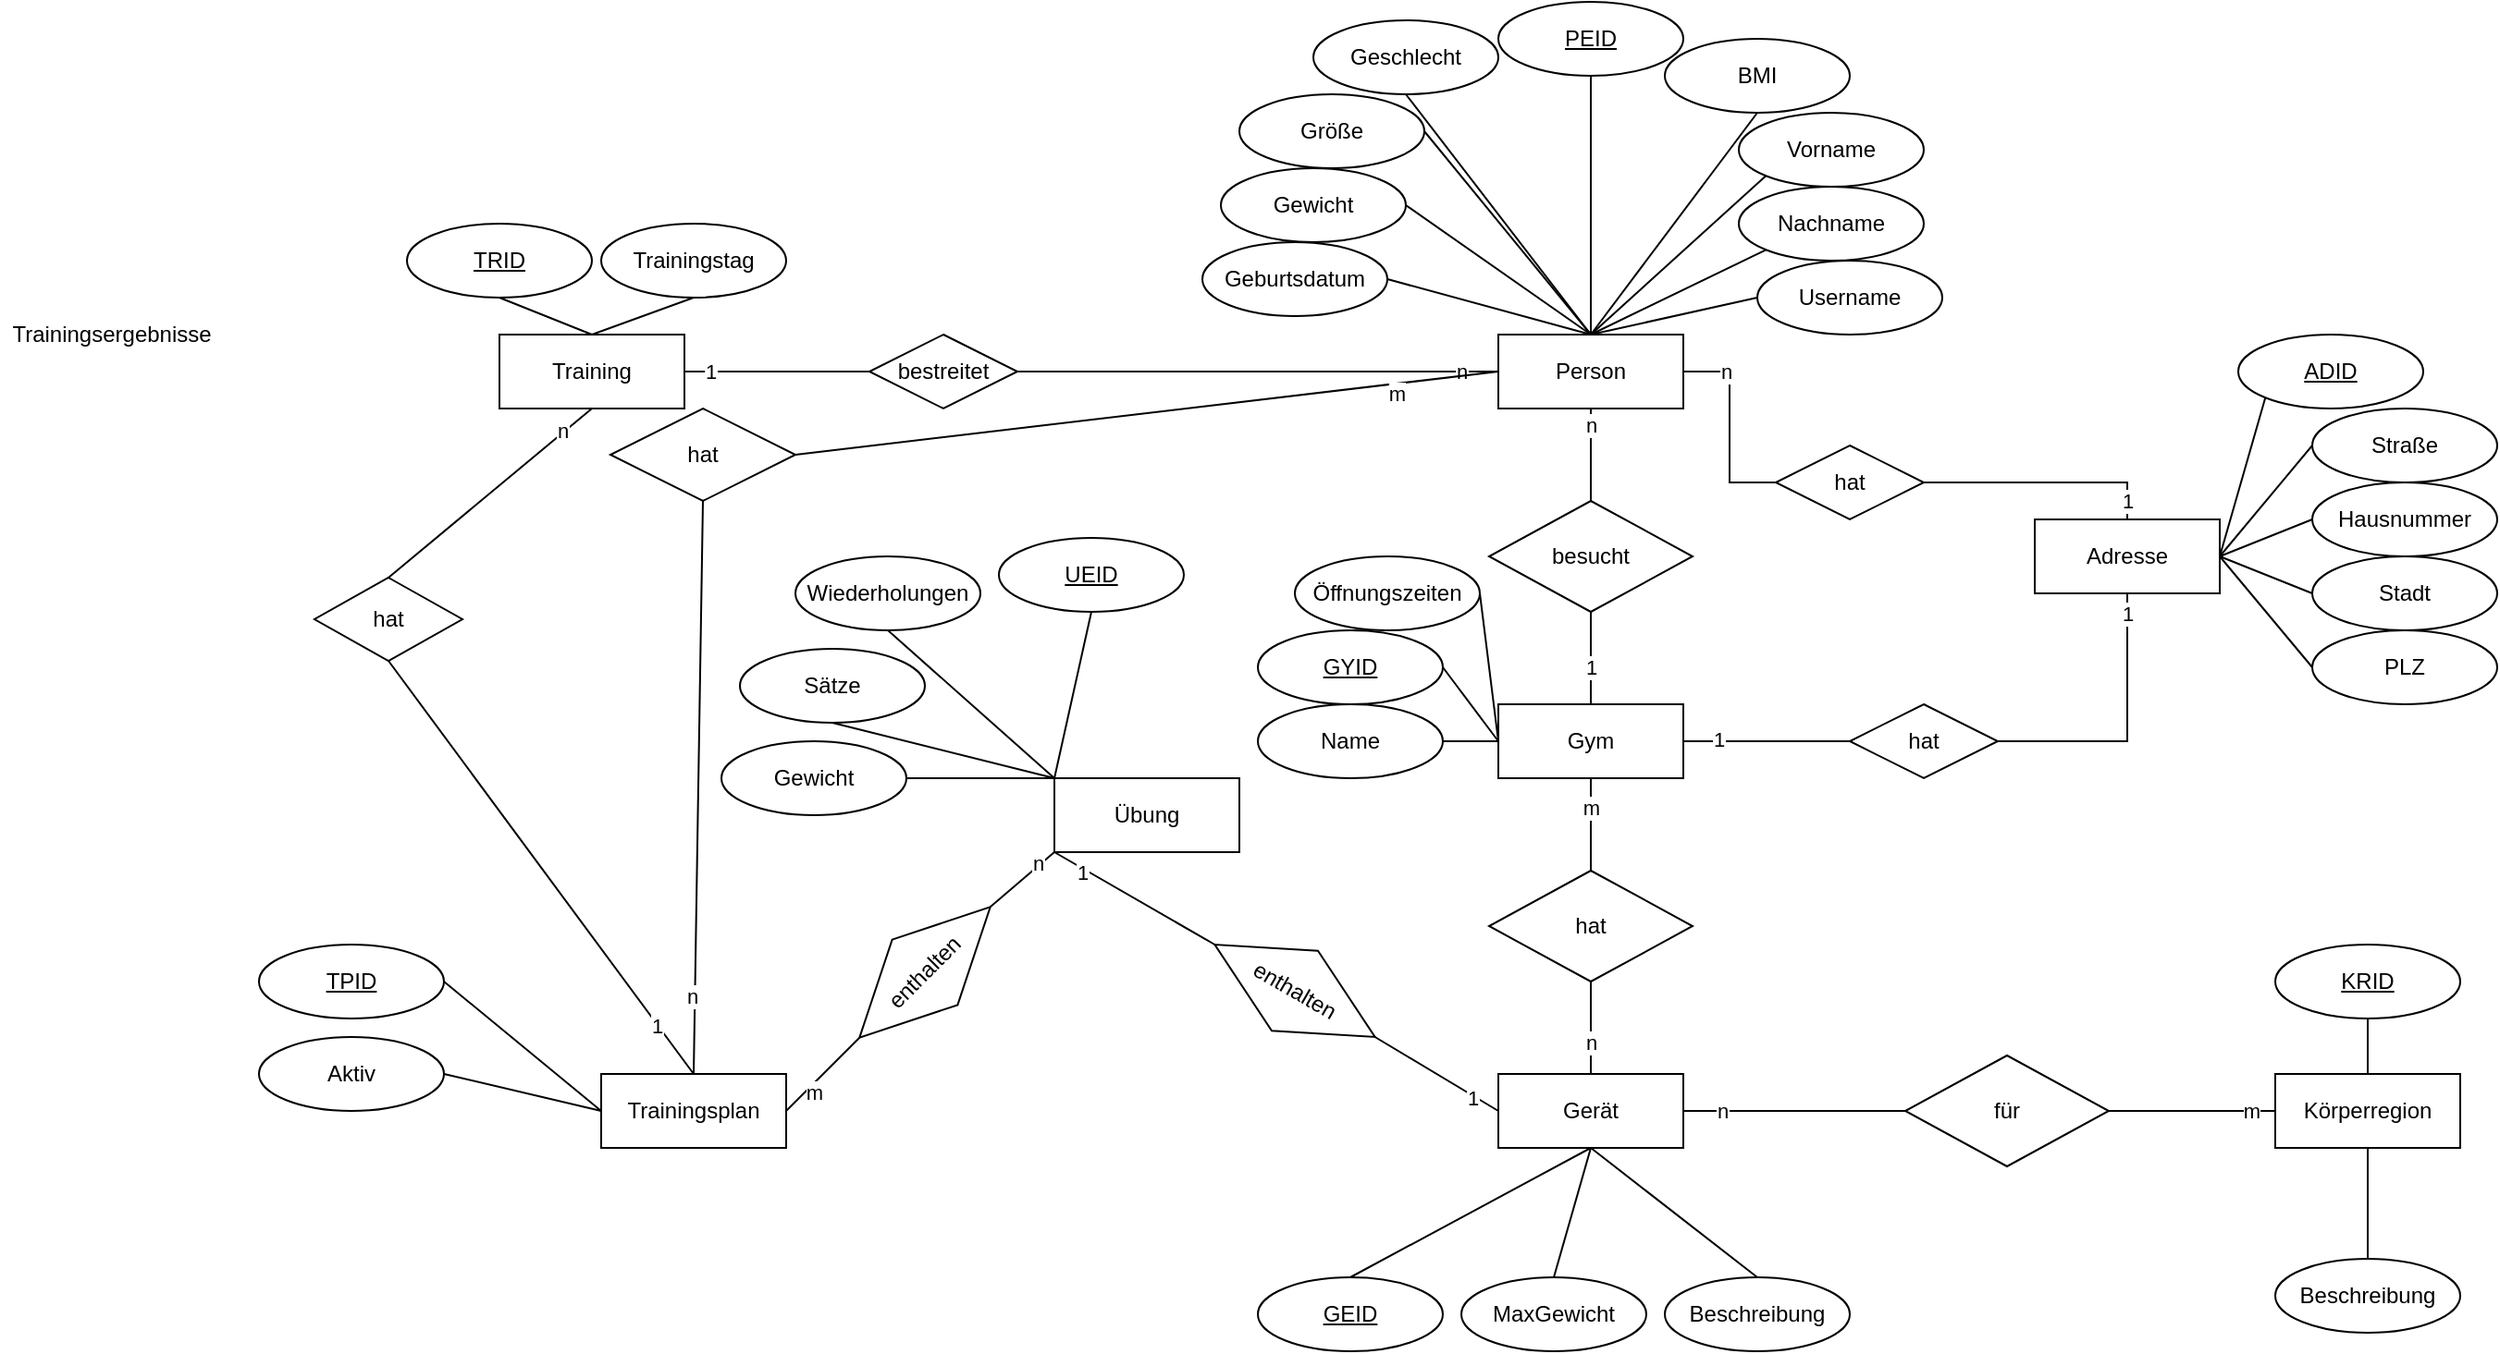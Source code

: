 <mxfile version="19.0.3" type="device"><diagram id="R2lEEEUBdFMjLlhIrx00" name="Page-1"><mxGraphModel dx="2426" dy="1065" grid="1" gridSize="10" guides="1" tooltips="1" connect="1" arrows="1" fold="1" page="1" pageScale="1" pageWidth="850" pageHeight="1100" math="0" shadow="0" extFonts="Permanent Marker^https://fonts.googleapis.com/css?family=Permanent+Marker"><root><mxCell id="0"/><mxCell id="1" parent="0"/><mxCell id="wEIFyuLLMiBeDVuU5zox-15" style="edgeStyle=orthogonalEdgeStyle;rounded=0;orthogonalLoop=1;jettySize=auto;html=1;exitX=0.5;exitY=1;exitDx=0;exitDy=0;entryX=0.5;entryY=0;entryDx=0;entryDy=0;endArrow=none;endFill=0;" parent="1" source="wEIFyuLLMiBeDVuU5zox-1" target="wEIFyuLLMiBeDVuU5zox-14" edge="1"><mxGeometry relative="1" as="geometry"><Array as="points"><mxPoint x="350" y="320"/><mxPoint x="350" y="320"/></Array></mxGeometry></mxCell><mxCell id="wEIFyuLLMiBeDVuU5zox-53" value="n" style="edgeLabel;html=1;align=center;verticalAlign=middle;resizable=0;points=[];" parent="wEIFyuLLMiBeDVuU5zox-15" vertex="1" connectable="0"><mxGeometry x="-0.78" y="1" relative="1" as="geometry"><mxPoint x="-1" y="3" as="offset"/></mxGeometry></mxCell><mxCell id="wEIFyuLLMiBeDVuU5zox-121" style="edgeStyle=none;rounded=0;orthogonalLoop=1;jettySize=auto;html=1;exitX=0;exitY=0.5;exitDx=0;exitDy=0;entryX=1;entryY=0.5;entryDx=0;entryDy=0;endArrow=none;endFill=0;" parent="1" source="wEIFyuLLMiBeDVuU5zox-1" target="wEIFyuLLMiBeDVuU5zox-120" edge="1"><mxGeometry relative="1" as="geometry"/></mxCell><mxCell id="wEIFyuLLMiBeDVuU5zox-124" value="n" style="edgeLabel;html=1;align=center;verticalAlign=middle;resizable=0;points=[];" parent="wEIFyuLLMiBeDVuU5zox-121" vertex="1" connectable="0"><mxGeometry x="-0.509" y="4" relative="1" as="geometry"><mxPoint x="44" y="-4" as="offset"/></mxGeometry></mxCell><mxCell id="-SJj57JJTZvG0uuW9S7T-10" style="edgeStyle=none;rounded=0;orthogonalLoop=1;jettySize=auto;html=1;exitX=0;exitY=0.5;exitDx=0;exitDy=0;endArrow=none;endFill=0;entryX=1;entryY=0.5;entryDx=0;entryDy=0;" parent="1" source="wEIFyuLLMiBeDVuU5zox-1" target="-SJj57JJTZvG0uuW9S7T-9" edge="1"><mxGeometry relative="1" as="geometry"/></mxCell><mxCell id="-SJj57JJTZvG0uuW9S7T-13" value="m" style="edgeLabel;html=1;align=center;verticalAlign=middle;resizable=0;points=[];" parent="-SJj57JJTZvG0uuW9S7T-10" vertex="1" connectable="0"><mxGeometry x="-0.708" y="5" relative="1" as="geometry"><mxPoint as="offset"/></mxGeometry></mxCell><mxCell id="wEIFyuLLMiBeDVuU5zox-1" value="Person" style="whiteSpace=wrap;html=1;align=center;" parent="1" vertex="1"><mxGeometry x="300" y="240" width="100" height="40" as="geometry"/></mxCell><mxCell id="wEIFyuLLMiBeDVuU5zox-24" style="edgeStyle=orthogonalEdgeStyle;rounded=0;orthogonalLoop=1;jettySize=auto;html=1;exitX=0.5;exitY=1;exitDx=0;exitDy=0;entryX=0.5;entryY=0;entryDx=0;entryDy=0;endArrow=none;endFill=0;" parent="1" source="wEIFyuLLMiBeDVuU5zox-2" target="wEIFyuLLMiBeDVuU5zox-23" edge="1"><mxGeometry relative="1" as="geometry"><Array as="points"><mxPoint x="350" y="500"/><mxPoint x="350" y="500"/></Array></mxGeometry></mxCell><mxCell id="wEIFyuLLMiBeDVuU5zox-55" value="m" style="edgeLabel;html=1;align=center;verticalAlign=middle;resizable=0;points=[];" parent="wEIFyuLLMiBeDVuU5zox-24" vertex="1" connectable="0"><mxGeometry x="-0.377" y="1" relative="1" as="geometry"><mxPoint x="-1" as="offset"/></mxGeometry></mxCell><mxCell id="wEIFyuLLMiBeDVuU5zox-2" value="Gym" style="whiteSpace=wrap;html=1;align=center;" parent="1" vertex="1"><mxGeometry x="300" y="440" width="100" height="40" as="geometry"/></mxCell><mxCell id="wEIFyuLLMiBeDVuU5zox-27" style="edgeStyle=orthogonalEdgeStyle;rounded=0;orthogonalLoop=1;jettySize=auto;html=1;exitX=1;exitY=0.5;exitDx=0;exitDy=0;endArrow=none;endFill=0;" parent="1" source="wEIFyuLLMiBeDVuU5zox-3" target="wEIFyuLLMiBeDVuU5zox-26" edge="1"><mxGeometry relative="1" as="geometry"/></mxCell><mxCell id="wEIFyuLLMiBeDVuU5zox-57" value="n" style="edgeLabel;html=1;align=center;verticalAlign=middle;resizable=0;points=[];" parent="wEIFyuLLMiBeDVuU5zox-27" vertex="1" connectable="0"><mxGeometry x="-0.649" relative="1" as="geometry"><mxPoint as="offset"/></mxGeometry></mxCell><mxCell id="wEIFyuLLMiBeDVuU5zox-3" value="Gerät" style="whiteSpace=wrap;html=1;align=center;" parent="1" vertex="1"><mxGeometry x="300" y="640" width="100" height="40" as="geometry"/></mxCell><mxCell id="wEIFyuLLMiBeDVuU5zox-4" value="Adresse" style="whiteSpace=wrap;html=1;align=center;" parent="1" vertex="1"><mxGeometry x="590" y="340" width="100" height="40" as="geometry"/></mxCell><mxCell id="wEIFyuLLMiBeDVuU5zox-5" value="Körperregion" style="whiteSpace=wrap;html=1;align=center;" parent="1" vertex="1"><mxGeometry x="720" y="640" width="100" height="40" as="geometry"/></mxCell><mxCell id="wEIFyuLLMiBeDVuU5zox-68" style="edgeStyle=none;rounded=0;orthogonalLoop=1;jettySize=auto;html=1;exitX=0.5;exitY=1;exitDx=0;exitDy=0;endArrow=none;endFill=0;" parent="1" source="wEIFyuLLMiBeDVuU5zox-6" edge="1"><mxGeometry relative="1" as="geometry"><mxPoint x="350" y="240" as="targetPoint"/></mxGeometry></mxCell><mxCell id="wEIFyuLLMiBeDVuU5zox-6" value="Geschlecht" style="ellipse;whiteSpace=wrap;html=1;align=center;" parent="1" vertex="1"><mxGeometry x="200" y="70" width="100" height="40" as="geometry"/></mxCell><mxCell id="wEIFyuLLMiBeDVuU5zox-65" style="edgeStyle=none;rounded=0;orthogonalLoop=1;jettySize=auto;html=1;exitX=1;exitY=0.5;exitDx=0;exitDy=0;entryX=0.5;entryY=0;entryDx=0;entryDy=0;endArrow=none;endFill=0;" parent="1" source="wEIFyuLLMiBeDVuU5zox-7" target="wEIFyuLLMiBeDVuU5zox-1" edge="1"><mxGeometry relative="1" as="geometry"/></mxCell><mxCell id="wEIFyuLLMiBeDVuU5zox-7" value="Geburtsdatum" style="ellipse;whiteSpace=wrap;html=1;align=center;" parent="1" vertex="1"><mxGeometry x="140" y="190" width="100" height="40" as="geometry"/></mxCell><mxCell id="wEIFyuLLMiBeDVuU5zox-66" style="edgeStyle=none;rounded=0;orthogonalLoop=1;jettySize=auto;html=1;exitX=1;exitY=0.5;exitDx=0;exitDy=0;endArrow=none;endFill=0;" parent="1" source="wEIFyuLLMiBeDVuU5zox-8" edge="1"><mxGeometry relative="1" as="geometry"><mxPoint x="350" y="240" as="targetPoint"/></mxGeometry></mxCell><mxCell id="wEIFyuLLMiBeDVuU5zox-8" value="Gewicht" style="ellipse;whiteSpace=wrap;html=1;align=center;" parent="1" vertex="1"><mxGeometry x="150" y="150" width="100" height="40" as="geometry"/></mxCell><mxCell id="wEIFyuLLMiBeDVuU5zox-67" style="edgeStyle=none;rounded=0;orthogonalLoop=1;jettySize=auto;html=1;exitX=1;exitY=0.5;exitDx=0;exitDy=0;endArrow=none;endFill=0;" parent="1" source="wEIFyuLLMiBeDVuU5zox-9" edge="1"><mxGeometry relative="1" as="geometry"><mxPoint x="350" y="240" as="targetPoint"/></mxGeometry></mxCell><mxCell id="wEIFyuLLMiBeDVuU5zox-9" value="Größe" style="ellipse;whiteSpace=wrap;html=1;align=center;" parent="1" vertex="1"><mxGeometry x="160" y="110" width="100" height="40" as="geometry"/></mxCell><mxCell id="wEIFyuLLMiBeDVuU5zox-69" style="edgeStyle=none;rounded=0;orthogonalLoop=1;jettySize=auto;html=1;exitX=0.5;exitY=1;exitDx=0;exitDy=0;endArrow=none;endFill=0;" parent="1" source="wEIFyuLLMiBeDVuU5zox-10" edge="1"><mxGeometry relative="1" as="geometry"><mxPoint x="350" y="240" as="targetPoint"/></mxGeometry></mxCell><mxCell id="wEIFyuLLMiBeDVuU5zox-10" value="BMI" style="ellipse;whiteSpace=wrap;html=1;align=center;" parent="1" vertex="1"><mxGeometry x="390" y="80" width="100" height="40" as="geometry"/></mxCell><mxCell id="wEIFyuLLMiBeDVuU5zox-72" style="edgeStyle=none;rounded=0;orthogonalLoop=1;jettySize=auto;html=1;exitX=0;exitY=0.5;exitDx=0;exitDy=0;entryX=0.5;entryY=0;entryDx=0;entryDy=0;endArrow=none;endFill=0;" parent="1" source="wEIFyuLLMiBeDVuU5zox-11" target="wEIFyuLLMiBeDVuU5zox-1" edge="1"><mxGeometry relative="1" as="geometry"/></mxCell><mxCell id="wEIFyuLLMiBeDVuU5zox-11" value="Username" style="ellipse;whiteSpace=wrap;html=1;align=center;" parent="1" vertex="1"><mxGeometry x="440" y="200" width="100" height="40" as="geometry"/></mxCell><mxCell id="wEIFyuLLMiBeDVuU5zox-71" style="edgeStyle=none;rounded=0;orthogonalLoop=1;jettySize=auto;html=1;exitX=0;exitY=1;exitDx=0;exitDy=0;endArrow=none;endFill=0;" parent="1" source="wEIFyuLLMiBeDVuU5zox-12" edge="1"><mxGeometry relative="1" as="geometry"><mxPoint x="350" y="240" as="targetPoint"/></mxGeometry></mxCell><mxCell id="wEIFyuLLMiBeDVuU5zox-12" value="Nachname" style="ellipse;whiteSpace=wrap;html=1;align=center;" parent="1" vertex="1"><mxGeometry x="430" y="160" width="100" height="40" as="geometry"/></mxCell><mxCell id="wEIFyuLLMiBeDVuU5zox-70" style="edgeStyle=none;rounded=0;orthogonalLoop=1;jettySize=auto;html=1;exitX=0;exitY=1;exitDx=0;exitDy=0;endArrow=none;endFill=0;" parent="1" source="wEIFyuLLMiBeDVuU5zox-13" edge="1"><mxGeometry relative="1" as="geometry"><mxPoint x="350" y="240" as="targetPoint"/></mxGeometry></mxCell><mxCell id="wEIFyuLLMiBeDVuU5zox-13" value="Vorname" style="ellipse;whiteSpace=wrap;html=1;align=center;" parent="1" vertex="1"><mxGeometry x="430" y="120" width="100" height="40" as="geometry"/></mxCell><mxCell id="wEIFyuLLMiBeDVuU5zox-16" style="edgeStyle=orthogonalEdgeStyle;rounded=0;orthogonalLoop=1;jettySize=auto;html=1;exitX=0.5;exitY=1;exitDx=0;exitDy=0;entryX=0.5;entryY=0;entryDx=0;entryDy=0;endArrow=none;endFill=0;" parent="1" source="wEIFyuLLMiBeDVuU5zox-14" target="wEIFyuLLMiBeDVuU5zox-2" edge="1"><mxGeometry relative="1" as="geometry"><Array as="points"><mxPoint x="350" y="400"/><mxPoint x="350" y="400"/></Array></mxGeometry></mxCell><mxCell id="wEIFyuLLMiBeDVuU5zox-54" value="1" style="edgeLabel;html=1;align=center;verticalAlign=middle;resizable=0;points=[];" parent="wEIFyuLLMiBeDVuU5zox-16" vertex="1" connectable="0"><mxGeometry x="0.703" y="-1" relative="1" as="geometry"><mxPoint x="1" y="-13" as="offset"/></mxGeometry></mxCell><mxCell id="wEIFyuLLMiBeDVuU5zox-14" value="besucht" style="shape=rhombus;perimeter=rhombusPerimeter;whiteSpace=wrap;html=1;align=center;" parent="1" vertex="1"><mxGeometry x="295" y="330" width="110" height="60" as="geometry"/></mxCell><mxCell id="wEIFyuLLMiBeDVuU5zox-18" style="edgeStyle=orthogonalEdgeStyle;rounded=0;orthogonalLoop=1;jettySize=auto;html=1;exitX=1;exitY=0.5;exitDx=0;exitDy=0;entryX=0.5;entryY=0;entryDx=0;entryDy=0;endArrow=none;endFill=0;" parent="1" source="wEIFyuLLMiBeDVuU5zox-17" target="wEIFyuLLMiBeDVuU5zox-4" edge="1"><mxGeometry relative="1" as="geometry"/></mxCell><mxCell id="wEIFyuLLMiBeDVuU5zox-51" value="1" style="edgeLabel;html=1;align=center;verticalAlign=middle;resizable=0;points=[];" parent="wEIFyuLLMiBeDVuU5zox-18" vertex="1" connectable="0"><mxGeometry x="0.538" relative="1" as="geometry"><mxPoint x="10" y="10" as="offset"/></mxGeometry></mxCell><mxCell id="wEIFyuLLMiBeDVuU5zox-19" style="edgeStyle=orthogonalEdgeStyle;rounded=0;orthogonalLoop=1;jettySize=auto;html=1;exitX=0;exitY=0.5;exitDx=0;exitDy=0;entryX=1;entryY=0.5;entryDx=0;entryDy=0;endArrow=none;endFill=0;" parent="1" source="wEIFyuLLMiBeDVuU5zox-17" target="wEIFyuLLMiBeDVuU5zox-1" edge="1"><mxGeometry relative="1" as="geometry"/></mxCell><mxCell id="wEIFyuLLMiBeDVuU5zox-50" value="n" style="edgeLabel;html=1;align=center;verticalAlign=middle;resizable=0;points=[];" parent="wEIFyuLLMiBeDVuU5zox-19" vertex="1" connectable="0"><mxGeometry x="0.592" relative="1" as="geometry"><mxPoint as="offset"/></mxGeometry></mxCell><mxCell id="wEIFyuLLMiBeDVuU5zox-17" value="hat" style="shape=rhombus;perimeter=rhombusPerimeter;whiteSpace=wrap;html=1;align=center;" parent="1" vertex="1"><mxGeometry x="450" y="300" width="80" height="40" as="geometry"/></mxCell><mxCell id="wEIFyuLLMiBeDVuU5zox-21" style="edgeStyle=orthogonalEdgeStyle;rounded=0;orthogonalLoop=1;jettySize=auto;html=1;exitX=0;exitY=0.5;exitDx=0;exitDy=0;entryX=1;entryY=0.5;entryDx=0;entryDy=0;endArrow=none;endFill=0;" parent="1" source="wEIFyuLLMiBeDVuU5zox-20" target="wEIFyuLLMiBeDVuU5zox-2" edge="1"><mxGeometry relative="1" as="geometry"/></mxCell><mxCell id="wEIFyuLLMiBeDVuU5zox-48" value="1" style="edgeLabel;html=1;align=center;verticalAlign=middle;resizable=0;points=[];" parent="wEIFyuLLMiBeDVuU5zox-21" vertex="1" connectable="0"><mxGeometry x="0.592" y="-1" relative="1" as="geometry"><mxPoint as="offset"/></mxGeometry></mxCell><mxCell id="wEIFyuLLMiBeDVuU5zox-22" style="edgeStyle=orthogonalEdgeStyle;rounded=0;orthogonalLoop=1;jettySize=auto;html=1;exitX=1;exitY=0.5;exitDx=0;exitDy=0;entryX=0.5;entryY=1;entryDx=0;entryDy=0;endArrow=none;endFill=0;" parent="1" source="wEIFyuLLMiBeDVuU5zox-20" target="wEIFyuLLMiBeDVuU5zox-4" edge="1"><mxGeometry relative="1" as="geometry"/></mxCell><mxCell id="wEIFyuLLMiBeDVuU5zox-49" value="1" style="edgeLabel;html=1;align=center;verticalAlign=middle;resizable=0;points=[];" parent="wEIFyuLLMiBeDVuU5zox-22" vertex="1" connectable="0"><mxGeometry x="0.634" relative="1" as="geometry"><mxPoint y="-17" as="offset"/></mxGeometry></mxCell><mxCell id="wEIFyuLLMiBeDVuU5zox-20" value="hat" style="shape=rhombus;perimeter=rhombusPerimeter;whiteSpace=wrap;html=1;align=center;" parent="1" vertex="1"><mxGeometry x="490" y="440" width="80" height="40" as="geometry"/></mxCell><mxCell id="wEIFyuLLMiBeDVuU5zox-25" style="edgeStyle=orthogonalEdgeStyle;rounded=0;orthogonalLoop=1;jettySize=auto;html=1;exitX=0.5;exitY=1;exitDx=0;exitDy=0;entryX=0.5;entryY=0;entryDx=0;entryDy=0;endArrow=none;endFill=0;" parent="1" source="wEIFyuLLMiBeDVuU5zox-23" target="wEIFyuLLMiBeDVuU5zox-3" edge="1"><mxGeometry relative="1" as="geometry"><Array as="points"><mxPoint x="350" y="620"/><mxPoint x="350" y="620"/></Array></mxGeometry></mxCell><mxCell id="wEIFyuLLMiBeDVuU5zox-56" value="n" style="edgeLabel;html=1;align=center;verticalAlign=middle;resizable=0;points=[];" parent="wEIFyuLLMiBeDVuU5zox-25" vertex="1" connectable="0"><mxGeometry x="0.305" y="1" relative="1" as="geometry"><mxPoint x="-1" as="offset"/></mxGeometry></mxCell><mxCell id="wEIFyuLLMiBeDVuU5zox-23" value="hat" style="shape=rhombus;perimeter=rhombusPerimeter;whiteSpace=wrap;html=1;align=center;" parent="1" vertex="1"><mxGeometry x="295" y="530" width="110" height="60" as="geometry"/></mxCell><mxCell id="wEIFyuLLMiBeDVuU5zox-28" style="edgeStyle=orthogonalEdgeStyle;rounded=0;orthogonalLoop=1;jettySize=auto;html=1;exitX=1;exitY=0.5;exitDx=0;exitDy=0;entryX=0;entryY=0.5;entryDx=0;entryDy=0;endArrow=none;endFill=0;" parent="1" source="wEIFyuLLMiBeDVuU5zox-26" target="wEIFyuLLMiBeDVuU5zox-5" edge="1"><mxGeometry relative="1" as="geometry"/></mxCell><mxCell id="wEIFyuLLMiBeDVuU5zox-58" value="m" style="edgeLabel;html=1;align=center;verticalAlign=middle;resizable=0;points=[];" parent="wEIFyuLLMiBeDVuU5zox-28" vertex="1" connectable="0"><mxGeometry x="0.713" relative="1" as="geometry"><mxPoint as="offset"/></mxGeometry></mxCell><mxCell id="wEIFyuLLMiBeDVuU5zox-26" value="für" style="shape=rhombus;perimeter=rhombusPerimeter;whiteSpace=wrap;html=1;align=center;" parent="1" vertex="1"><mxGeometry x="520" y="630" width="110" height="60" as="geometry"/></mxCell><mxCell id="wEIFyuLLMiBeDVuU5zox-64" style="edgeStyle=none;rounded=0;orthogonalLoop=1;jettySize=auto;html=1;exitX=0;exitY=0.5;exitDx=0;exitDy=0;endArrow=none;endFill=0;" parent="1" source="wEIFyuLLMiBeDVuU5zox-40" edge="1"><mxGeometry relative="1" as="geometry"><mxPoint x="690" y="360.0" as="targetPoint"/></mxGeometry></mxCell><mxCell id="wEIFyuLLMiBeDVuU5zox-40" value="Straße" style="ellipse;whiteSpace=wrap;html=1;align=center;" parent="1" vertex="1"><mxGeometry x="740" y="280" width="100" height="40" as="geometry"/></mxCell><mxCell id="wEIFyuLLMiBeDVuU5zox-61" style="edgeStyle=none;rounded=0;orthogonalLoop=1;jettySize=auto;html=1;exitX=0;exitY=0.5;exitDx=0;exitDy=0;entryX=1;entryY=0.5;entryDx=0;entryDy=0;endArrow=none;endFill=0;" parent="1" source="wEIFyuLLMiBeDVuU5zox-41" edge="1"><mxGeometry relative="1" as="geometry"><mxPoint x="690" y="360" as="targetPoint"/></mxGeometry></mxCell><mxCell id="wEIFyuLLMiBeDVuU5zox-41" value="Hausnummer" style="ellipse;whiteSpace=wrap;html=1;align=center;" parent="1" vertex="1"><mxGeometry x="740" y="320" width="100" height="40" as="geometry"/></mxCell><mxCell id="wEIFyuLLMiBeDVuU5zox-62" style="edgeStyle=none;rounded=0;orthogonalLoop=1;jettySize=auto;html=1;exitX=0;exitY=0.5;exitDx=0;exitDy=0;endArrow=none;endFill=0;" parent="1" source="wEIFyuLLMiBeDVuU5zox-42" edge="1"><mxGeometry relative="1" as="geometry"><mxPoint x="690" y="360.0" as="targetPoint"/></mxGeometry></mxCell><mxCell id="wEIFyuLLMiBeDVuU5zox-42" value="Stadt" style="ellipse;whiteSpace=wrap;html=1;align=center;" parent="1" vertex="1"><mxGeometry x="740" y="360" width="100" height="40" as="geometry"/></mxCell><mxCell id="wEIFyuLLMiBeDVuU5zox-63" style="edgeStyle=none;rounded=0;orthogonalLoop=1;jettySize=auto;html=1;exitX=0;exitY=0.5;exitDx=0;exitDy=0;endArrow=none;endFill=0;" parent="1" source="wEIFyuLLMiBeDVuU5zox-43" edge="1"><mxGeometry relative="1" as="geometry"><mxPoint x="690" y="360.0" as="targetPoint"/></mxGeometry></mxCell><mxCell id="wEIFyuLLMiBeDVuU5zox-43" value="PLZ" style="ellipse;whiteSpace=wrap;html=1;align=center;" parent="1" vertex="1"><mxGeometry x="740" y="400" width="100" height="40" as="geometry"/></mxCell><mxCell id="wEIFyuLLMiBeDVuU5zox-74" style="edgeStyle=none;rounded=0;orthogonalLoop=1;jettySize=auto;html=1;exitX=1;exitY=0.5;exitDx=0;exitDy=0;entryX=0;entryY=0.5;entryDx=0;entryDy=0;endArrow=none;endFill=0;" parent="1" source="wEIFyuLLMiBeDVuU5zox-73" target="wEIFyuLLMiBeDVuU5zox-2" edge="1"><mxGeometry relative="1" as="geometry"/></mxCell><mxCell id="wEIFyuLLMiBeDVuU5zox-73" value="Öffnungszeiten" style="ellipse;whiteSpace=wrap;html=1;align=center;" parent="1" vertex="1"><mxGeometry x="190" y="360" width="100" height="40" as="geometry"/></mxCell><mxCell id="wEIFyuLLMiBeDVuU5zox-80" style="edgeStyle=none;rounded=0;orthogonalLoop=1;jettySize=auto;html=1;exitX=0.5;exitY=1;exitDx=0;exitDy=0;endArrow=none;endFill=0;" parent="1" source="wEIFyuLLMiBeDVuU5zox-77" edge="1"><mxGeometry relative="1" as="geometry"><mxPoint x="350" y="240" as="targetPoint"/></mxGeometry></mxCell><mxCell id="wEIFyuLLMiBeDVuU5zox-77" value="PEID" style="ellipse;whiteSpace=wrap;html=1;align=center;fontStyle=4;" parent="1" vertex="1"><mxGeometry x="300" y="60" width="100" height="40" as="geometry"/></mxCell><mxCell id="wEIFyuLLMiBeDVuU5zox-79" style="edgeStyle=none;rounded=0;orthogonalLoop=1;jettySize=auto;html=1;exitX=0;exitY=1;exitDx=0;exitDy=0;endArrow=none;endFill=0;" parent="1" source="wEIFyuLLMiBeDVuU5zox-78" edge="1"><mxGeometry relative="1" as="geometry"><mxPoint x="690" y="360" as="targetPoint"/></mxGeometry></mxCell><mxCell id="wEIFyuLLMiBeDVuU5zox-78" value="ADID" style="ellipse;whiteSpace=wrap;html=1;align=center;fontStyle=4;" parent="1" vertex="1"><mxGeometry x="700" y="240" width="100" height="40" as="geometry"/></mxCell><mxCell id="KrOBq_XCXk3l5a9XNBFk-34" style="edgeStyle=none;rounded=0;orthogonalLoop=1;jettySize=auto;html=1;exitX=0.5;exitY=0;exitDx=0;exitDy=0;entryX=0.5;entryY=1;entryDx=0;entryDy=0;endArrow=none;endFill=0;" parent="1" source="wEIFyuLLMiBeDVuU5zox-81" target="wEIFyuLLMiBeDVuU5zox-3" edge="1"><mxGeometry relative="1" as="geometry"/></mxCell><mxCell id="wEIFyuLLMiBeDVuU5zox-81" value="GEID" style="ellipse;whiteSpace=wrap;html=1;align=center;fontStyle=4;" parent="1" vertex="1"><mxGeometry x="170" y="750" width="100" height="40" as="geometry"/></mxCell><mxCell id="wEIFyuLLMiBeDVuU5zox-84" style="edgeStyle=none;rounded=0;orthogonalLoop=1;jettySize=auto;html=1;exitX=0.5;exitY=1;exitDx=0;exitDy=0;endArrow=none;endFill=0;" parent="1" source="wEIFyuLLMiBeDVuU5zox-83" target="wEIFyuLLMiBeDVuU5zox-5" edge="1"><mxGeometry relative="1" as="geometry"/></mxCell><mxCell id="wEIFyuLLMiBeDVuU5zox-83" value="KRID" style="ellipse;whiteSpace=wrap;html=1;align=center;fontStyle=4;" parent="1" vertex="1"><mxGeometry x="720" y="570" width="100" height="40" as="geometry"/></mxCell><mxCell id="wEIFyuLLMiBeDVuU5zox-86" style="edgeStyle=none;rounded=0;orthogonalLoop=1;jettySize=auto;html=1;exitX=1;exitY=0.5;exitDx=0;exitDy=0;entryX=0;entryY=0.5;entryDx=0;entryDy=0;endArrow=none;endFill=0;" parent="1" source="wEIFyuLLMiBeDVuU5zox-85" target="wEIFyuLLMiBeDVuU5zox-2" edge="1"><mxGeometry relative="1" as="geometry"/></mxCell><mxCell id="wEIFyuLLMiBeDVuU5zox-85" value="GYID" style="ellipse;whiteSpace=wrap;html=1;align=center;fontStyle=4;" parent="1" vertex="1"><mxGeometry x="170" y="400" width="100" height="40" as="geometry"/></mxCell><mxCell id="wEIFyuLLMiBeDVuU5zox-87" value="Trainingsplan" style="whiteSpace=wrap;html=1;align=center;" parent="1" vertex="1"><mxGeometry x="-185" y="640" width="100" height="40" as="geometry"/></mxCell><mxCell id="wEIFyuLLMiBeDVuU5zox-107" style="edgeStyle=none;rounded=0;orthogonalLoop=1;jettySize=auto;html=1;exitX=1;exitY=0.5;exitDx=0;exitDy=0;endArrow=none;endFill=0;entryX=0;entryY=0.5;entryDx=0;entryDy=0;" parent="1" source="wEIFyuLLMiBeDVuU5zox-106" target="wEIFyuLLMiBeDVuU5zox-87" edge="1"><mxGeometry relative="1" as="geometry"><mxPoint x="-30" y="525" as="targetPoint"/></mxGeometry></mxCell><mxCell id="wEIFyuLLMiBeDVuU5zox-106" value="TPID" style="ellipse;whiteSpace=wrap;html=1;align=center;fontStyle=4;" parent="1" vertex="1"><mxGeometry x="-370" y="570" width="100" height="40" as="geometry"/></mxCell><mxCell id="wEIFyuLLMiBeDVuU5zox-114" value="Training" style="whiteSpace=wrap;html=1;align=center;" parent="1" vertex="1"><mxGeometry x="-240" y="240" width="100" height="40" as="geometry"/></mxCell><mxCell id="wEIFyuLLMiBeDVuU5zox-122" style="edgeStyle=none;rounded=0;orthogonalLoop=1;jettySize=auto;html=1;exitX=0;exitY=0.5;exitDx=0;exitDy=0;entryX=1;entryY=0.5;entryDx=0;entryDy=0;endArrow=none;endFill=0;" parent="1" source="wEIFyuLLMiBeDVuU5zox-120" target="wEIFyuLLMiBeDVuU5zox-114" edge="1"><mxGeometry relative="1" as="geometry"/></mxCell><mxCell id="wEIFyuLLMiBeDVuU5zox-123" value="1" style="edgeLabel;html=1;align=center;verticalAlign=middle;resizable=0;points=[];" parent="wEIFyuLLMiBeDVuU5zox-122" vertex="1" connectable="0"><mxGeometry x="0.515" y="3" relative="1" as="geometry"><mxPoint x="-10" y="-3" as="offset"/></mxGeometry></mxCell><mxCell id="wEIFyuLLMiBeDVuU5zox-120" value="bestreitet" style="shape=rhombus;perimeter=rhombusPerimeter;whiteSpace=wrap;html=1;align=center;" parent="1" vertex="1"><mxGeometry x="-40" y="240" width="80" height="40" as="geometry"/></mxCell><mxCell id="3" style="edgeStyle=none;html=1;exitX=0.5;exitY=1;exitDx=0;exitDy=0;entryX=0.5;entryY=0;entryDx=0;entryDy=0;endArrow=none;endFill=0;" parent="1" source="2" target="wEIFyuLLMiBeDVuU5zox-114" edge="1"><mxGeometry relative="1" as="geometry"/></mxCell><mxCell id="2" value="TRID" style="ellipse;whiteSpace=wrap;html=1;align=center;fontStyle=4;" parent="1" vertex="1"><mxGeometry x="-290" y="180" width="100" height="40" as="geometry"/></mxCell><mxCell id="-SJj57JJTZvG0uuW9S7T-7" style="edgeStyle=none;rounded=0;orthogonalLoop=1;jettySize=auto;html=1;exitX=0.5;exitY=1;exitDx=0;exitDy=0;endArrow=none;endFill=0;entryX=0.5;entryY=0;entryDx=0;entryDy=0;" parent="1" source="-SJj57JJTZvG0uuW9S7T-5" target="wEIFyuLLMiBeDVuU5zox-114" edge="1"><mxGeometry relative="1" as="geometry"><mxPoint x="-170" y="247.07" as="targetPoint"/></mxGeometry></mxCell><mxCell id="-SJj57JJTZvG0uuW9S7T-5" value="Trainingstag" style="ellipse;whiteSpace=wrap;html=1;align=center;" parent="1" vertex="1"><mxGeometry x="-185" y="180" width="100" height="40" as="geometry"/></mxCell><mxCell id="-SJj57JJTZvG0uuW9S7T-11" style="edgeStyle=none;rounded=0;orthogonalLoop=1;jettySize=auto;html=1;exitX=0.5;exitY=1;exitDx=0;exitDy=0;entryX=0.5;entryY=0;entryDx=0;entryDy=0;endArrow=none;endFill=0;" parent="1" source="-SJj57JJTZvG0uuW9S7T-9" target="wEIFyuLLMiBeDVuU5zox-87" edge="1"><mxGeometry relative="1" as="geometry"/></mxCell><mxCell id="-SJj57JJTZvG0uuW9S7T-12" value="n" style="edgeLabel;html=1;align=center;verticalAlign=middle;resizable=0;points=[];" parent="-SJj57JJTZvG0uuW9S7T-11" vertex="1" connectable="0"><mxGeometry x="0.727" y="-1" relative="1" as="geometry"><mxPoint x="-1" as="offset"/></mxGeometry></mxCell><mxCell id="-SJj57JJTZvG0uuW9S7T-9" value="hat" style="shape=rhombus;perimeter=rhombusPerimeter;whiteSpace=wrap;html=1;align=center;" parent="1" vertex="1"><mxGeometry x="-180" y="280" width="100" height="50" as="geometry"/></mxCell><mxCell id="KrOBq_XCXk3l5a9XNBFk-12" style="edgeStyle=none;rounded=0;orthogonalLoop=1;jettySize=auto;html=1;exitX=0.5;exitY=1;exitDx=0;exitDy=0;entryX=0.5;entryY=0;entryDx=0;entryDy=0;endArrow=none;endFill=0;" parent="1" source="KrOBq_XCXk3l5a9XNBFk-11" target="wEIFyuLLMiBeDVuU5zox-87" edge="1"><mxGeometry relative="1" as="geometry"/></mxCell><mxCell id="KrOBq_XCXk3l5a9XNBFk-14" value="1" style="edgeLabel;html=1;align=center;verticalAlign=middle;resizable=0;points=[];" parent="KrOBq_XCXk3l5a9XNBFk-12" vertex="1" connectable="0"><mxGeometry x="0.765" y="-1" relative="1" as="geometry"><mxPoint as="offset"/></mxGeometry></mxCell><mxCell id="KrOBq_XCXk3l5a9XNBFk-13" style="edgeStyle=none;rounded=0;orthogonalLoop=1;jettySize=auto;html=1;exitX=0.5;exitY=0;exitDx=0;exitDy=0;entryX=0.5;entryY=1;entryDx=0;entryDy=0;endArrow=none;endFill=0;" parent="1" source="KrOBq_XCXk3l5a9XNBFk-11" target="wEIFyuLLMiBeDVuU5zox-114" edge="1"><mxGeometry relative="1" as="geometry"/></mxCell><mxCell id="KrOBq_XCXk3l5a9XNBFk-15" value="n" style="edgeLabel;html=1;align=center;verticalAlign=middle;resizable=0;points=[];" parent="KrOBq_XCXk3l5a9XNBFk-13" vertex="1" connectable="0"><mxGeometry x="0.72" y="1" relative="1" as="geometry"><mxPoint as="offset"/></mxGeometry></mxCell><mxCell id="KrOBq_XCXk3l5a9XNBFk-11" value="hat" style="shape=rhombus;perimeter=rhombusPerimeter;whiteSpace=wrap;html=1;align=center;" parent="1" vertex="1"><mxGeometry x="-340" y="371.5" width="80" height="45" as="geometry"/></mxCell><mxCell id="7" style="edgeStyle=none;html=1;exitX=0.5;exitY=0;exitDx=0;exitDy=0;entryX=0.5;entryY=1;entryDx=0;entryDy=0;endArrow=none;endFill=0;" parent="1" source="6" target="wEIFyuLLMiBeDVuU5zox-3" edge="1"><mxGeometry relative="1" as="geometry"/></mxCell><mxCell id="6" value="MaxGewicht" style="ellipse;whiteSpace=wrap;html=1;align=center;" parent="1" vertex="1"><mxGeometry x="280" y="750" width="100" height="40" as="geometry"/></mxCell><mxCell id="9" style="edgeStyle=none;html=1;exitX=0.5;exitY=0;exitDx=0;exitDy=0;entryX=0.5;entryY=1;entryDx=0;entryDy=0;endArrow=none;endFill=0;" parent="1" source="8" target="wEIFyuLLMiBeDVuU5zox-5" edge="1"><mxGeometry relative="1" as="geometry"/></mxCell><mxCell id="8" value="Beschreibung" style="ellipse;whiteSpace=wrap;html=1;align=center;" parent="1" vertex="1"><mxGeometry x="720" y="740" width="100" height="40" as="geometry"/></mxCell><mxCell id="b9tBOBXwWgVjMq5l8gpy-29" style="edgeStyle=none;rounded=0;orthogonalLoop=1;jettySize=auto;html=1;exitX=0;exitY=1;exitDx=0;exitDy=0;entryX=0;entryY=0.5;entryDx=0;entryDy=0;endArrow=none;endFill=0;" edge="1" parent="1" source="b9tBOBXwWgVjMq5l8gpy-10" target="b9tBOBXwWgVjMq5l8gpy-28"><mxGeometry relative="1" as="geometry"/></mxCell><mxCell id="b9tBOBXwWgVjMq5l8gpy-31" value="1" style="edgeLabel;html=1;align=center;verticalAlign=middle;resizable=0;points=[];" vertex="1" connectable="0" parent="b9tBOBXwWgVjMq5l8gpy-29"><mxGeometry x="-0.63" y="-2" relative="1" as="geometry"><mxPoint as="offset"/></mxGeometry></mxCell><mxCell id="b9tBOBXwWgVjMq5l8gpy-10" value="Übung" style="whiteSpace=wrap;html=1;align=center;" vertex="1" parent="1"><mxGeometry x="60" y="480" width="100" height="40" as="geometry"/></mxCell><mxCell id="b9tBOBXwWgVjMq5l8gpy-12" style="rounded=0;orthogonalLoop=1;jettySize=auto;html=1;exitX=1;exitY=0.5;exitDx=0;exitDy=0;entryX=0;entryY=0.5;entryDx=0;entryDy=0;endArrow=none;endFill=0;" edge="1" parent="1" source="b9tBOBXwWgVjMq5l8gpy-11" target="wEIFyuLLMiBeDVuU5zox-87"><mxGeometry relative="1" as="geometry"/></mxCell><mxCell id="b9tBOBXwWgVjMq5l8gpy-11" value="Aktiv" style="ellipse;whiteSpace=wrap;html=1;align=center;" vertex="1" parent="1"><mxGeometry x="-370" y="620" width="100" height="40" as="geometry"/></mxCell><mxCell id="b9tBOBXwWgVjMq5l8gpy-17" style="edgeStyle=none;rounded=0;orthogonalLoop=1;jettySize=auto;html=1;exitX=0.5;exitY=1;exitDx=0;exitDy=0;endArrow=none;endFill=0;" edge="1" parent="1" source="b9tBOBXwWgVjMq5l8gpy-13"><mxGeometry relative="1" as="geometry"><mxPoint x="60" y="480" as="targetPoint"/></mxGeometry></mxCell><mxCell id="b9tBOBXwWgVjMq5l8gpy-13" value="Sätze" style="ellipse;whiteSpace=wrap;html=1;align=center;" vertex="1" parent="1"><mxGeometry x="-110" y="410" width="100" height="40" as="geometry"/></mxCell><mxCell id="b9tBOBXwWgVjMq5l8gpy-16" style="edgeStyle=none;rounded=0;orthogonalLoop=1;jettySize=auto;html=1;exitX=0.5;exitY=1;exitDx=0;exitDy=0;entryX=0;entryY=0;entryDx=0;entryDy=0;endArrow=none;endFill=0;" edge="1" parent="1" source="b9tBOBXwWgVjMq5l8gpy-14" target="b9tBOBXwWgVjMq5l8gpy-10"><mxGeometry relative="1" as="geometry"/></mxCell><mxCell id="b9tBOBXwWgVjMq5l8gpy-14" value="Wiederholungen" style="ellipse;whiteSpace=wrap;html=1;align=center;" vertex="1" parent="1"><mxGeometry x="-80" y="360" width="100" height="40" as="geometry"/></mxCell><mxCell id="b9tBOBXwWgVjMq5l8gpy-18" style="edgeStyle=none;rounded=0;orthogonalLoop=1;jettySize=auto;html=1;exitX=1;exitY=0.5;exitDx=0;exitDy=0;entryX=0;entryY=0;entryDx=0;entryDy=0;endArrow=none;endFill=0;" edge="1" parent="1" source="b9tBOBXwWgVjMq5l8gpy-15" target="b9tBOBXwWgVjMq5l8gpy-10"><mxGeometry relative="1" as="geometry"/></mxCell><mxCell id="b9tBOBXwWgVjMq5l8gpy-15" value="Gewicht" style="ellipse;whiteSpace=wrap;html=1;align=center;" vertex="1" parent="1"><mxGeometry x="-120" y="460" width="100" height="40" as="geometry"/></mxCell><mxCell id="b9tBOBXwWgVjMq5l8gpy-20" style="edgeStyle=none;rounded=0;orthogonalLoop=1;jettySize=auto;html=1;exitX=0.5;exitY=1;exitDx=0;exitDy=0;endArrow=none;endFill=0;" edge="1" parent="1" source="b9tBOBXwWgVjMq5l8gpy-19"><mxGeometry relative="1" as="geometry"><mxPoint x="60" y="480" as="targetPoint"/></mxGeometry></mxCell><mxCell id="b9tBOBXwWgVjMq5l8gpy-19" value="UEID" style="ellipse;whiteSpace=wrap;html=1;align=center;fontStyle=4;" vertex="1" parent="1"><mxGeometry x="30" y="350" width="100" height="40" as="geometry"/></mxCell><mxCell id="b9tBOBXwWgVjMq5l8gpy-23" style="edgeStyle=none;rounded=0;orthogonalLoop=1;jettySize=auto;html=1;exitX=1;exitY=0.5;exitDx=0;exitDy=0;entryX=0;entryY=1;entryDx=0;entryDy=0;endArrow=none;endFill=0;" edge="1" parent="1" source="b9tBOBXwWgVjMq5l8gpy-21" target="b9tBOBXwWgVjMq5l8gpy-10"><mxGeometry relative="1" as="geometry"/></mxCell><mxCell id="b9tBOBXwWgVjMq5l8gpy-25" value="n" style="edgeLabel;html=1;align=center;verticalAlign=middle;resizable=0;points=[];" vertex="1" connectable="0" parent="b9tBOBXwWgVjMq5l8gpy-23"><mxGeometry x="0.545" y="2" relative="1" as="geometry"><mxPoint as="offset"/></mxGeometry></mxCell><mxCell id="b9tBOBXwWgVjMq5l8gpy-26" style="edgeStyle=none;rounded=0;orthogonalLoop=1;jettySize=auto;html=1;exitX=0;exitY=0.5;exitDx=0;exitDy=0;entryX=1;entryY=0.5;entryDx=0;entryDy=0;endArrow=none;endFill=0;" edge="1" parent="1" source="b9tBOBXwWgVjMq5l8gpy-21" target="wEIFyuLLMiBeDVuU5zox-87"><mxGeometry relative="1" as="geometry"/></mxCell><mxCell id="b9tBOBXwWgVjMq5l8gpy-27" value="m" style="edgeLabel;html=1;align=center;verticalAlign=middle;resizable=0;points=[];" vertex="1" connectable="0" parent="b9tBOBXwWgVjMq5l8gpy-26"><mxGeometry x="0.361" y="3" relative="1" as="geometry"><mxPoint as="offset"/></mxGeometry></mxCell><mxCell id="b9tBOBXwWgVjMq5l8gpy-21" value="enthalten" style="shape=rhombus;perimeter=rhombusPerimeter;whiteSpace=wrap;html=1;align=center;rotation=-45;" vertex="1" parent="1"><mxGeometry x="-60" y="560" width="100" height="50" as="geometry"/></mxCell><mxCell id="b9tBOBXwWgVjMq5l8gpy-30" style="edgeStyle=none;rounded=0;orthogonalLoop=1;jettySize=auto;html=1;exitX=1;exitY=0.5;exitDx=0;exitDy=0;entryX=0;entryY=0.5;entryDx=0;entryDy=0;endArrow=none;endFill=0;" edge="1" parent="1" source="b9tBOBXwWgVjMq5l8gpy-28" target="wEIFyuLLMiBeDVuU5zox-3"><mxGeometry relative="1" as="geometry"/></mxCell><mxCell id="b9tBOBXwWgVjMq5l8gpy-32" value="1" style="edgeLabel;html=1;align=center;verticalAlign=middle;resizable=0;points=[];" vertex="1" connectable="0" parent="b9tBOBXwWgVjMq5l8gpy-30"><mxGeometry x="0.591" y="-1" relative="1" as="geometry"><mxPoint as="offset"/></mxGeometry></mxCell><mxCell id="b9tBOBXwWgVjMq5l8gpy-28" value="enthalten" style="shape=rhombus;perimeter=rhombusPerimeter;whiteSpace=wrap;html=1;align=center;rotation=30;" vertex="1" parent="1"><mxGeometry x="140" y="570" width="100" height="50" as="geometry"/></mxCell><mxCell id="b9tBOBXwWgVjMq5l8gpy-34" style="edgeStyle=none;rounded=0;orthogonalLoop=1;jettySize=auto;html=1;exitX=0.5;exitY=0;exitDx=0;exitDy=0;endArrow=none;endFill=0;" edge="1" parent="1" source="b9tBOBXwWgVjMq5l8gpy-33"><mxGeometry relative="1" as="geometry"><mxPoint x="350" y="680" as="targetPoint"/></mxGeometry></mxCell><mxCell id="b9tBOBXwWgVjMq5l8gpy-33" value="Beschreibung" style="ellipse;whiteSpace=wrap;html=1;align=center;" vertex="1" parent="1"><mxGeometry x="390" y="750" width="100" height="40" as="geometry"/></mxCell><mxCell id="b9tBOBXwWgVjMq5l8gpy-36" style="edgeStyle=none;rounded=0;orthogonalLoop=1;jettySize=auto;html=1;exitX=1;exitY=0.5;exitDx=0;exitDy=0;entryX=0;entryY=0.5;entryDx=0;entryDy=0;endArrow=none;endFill=0;" edge="1" parent="1" source="b9tBOBXwWgVjMq5l8gpy-35" target="wEIFyuLLMiBeDVuU5zox-2"><mxGeometry relative="1" as="geometry"/></mxCell><mxCell id="b9tBOBXwWgVjMq5l8gpy-35" value="Name" style="ellipse;whiteSpace=wrap;html=1;align=center;" vertex="1" parent="1"><mxGeometry x="170" y="440" width="100" height="40" as="geometry"/></mxCell><mxCell id="b9tBOBXwWgVjMq5l8gpy-37" value="Trainingsergebnisse" style="text;html=1;align=center;verticalAlign=middle;resizable=0;points=[];autosize=1;strokeColor=none;fillColor=none;" vertex="1" parent="1"><mxGeometry x="-510" y="230" width="120" height="20" as="geometry"/></mxCell></root></mxGraphModel></diagram></mxfile>